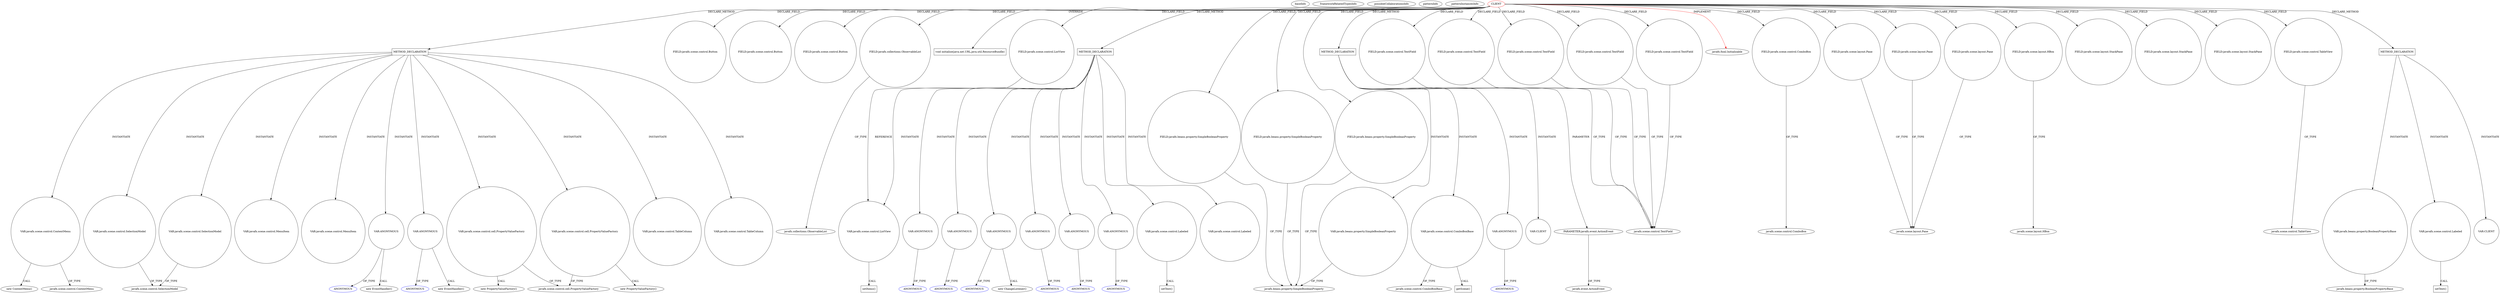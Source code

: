 digraph {
baseInfo[graphId=2695,category="pattern",isAnonymous=false,possibleRelation=false]
frameworkRelatedTypesInfo[0="javafx.fxml.Initializable"]
possibleCollaborationsInfo[]
patternInfo[frequency=2.0,patternRootClient=0]
patternInstancesInfo[0="hock323-eventManager~/hock323-eventManager/EventManager-master/src/eventManager/controller/pokerTournament/TournamentController.java~TournamentController~3009",1="hock323-eventManager~/hock323-eventManager/EventManager-master/src/eventManager/controller/pokerTournament/PrizesController.java~PrizesController~2951"]
934[label="new ContextMenu()",vertexType="CONSTRUCTOR_CALL",isFrameworkType=false]
935[label="VAR:javafx.scene.control.ContextMenu",vertexType="VARIABLE_EXPRESION",isFrameworkType=false,shape=circle]
897[label="METHOD_DECLARATION",vertexType="CLIENT_METHOD_DECLARATION",isFrameworkType=false,shape=box]
0[label="CLIENT",vertexType="ROOT_CLIENT_CLASS_DECLARATION",isFrameworkType=false,color=red]
8[label="FIELD:javafx.scene.control.Button",vertexType="FIELD_DECLARATION",isFrameworkType=false,shape=circle]
142[label="FIELD:javafx.scene.control.Button",vertexType="FIELD_DECLARATION",isFrameworkType=false,shape=circle]
4[label="FIELD:javafx.scene.control.Button",vertexType="FIELD_DECLARATION",isFrameworkType=false,shape=circle]
146[label="FIELD:javafx.collections.ObservableList",vertexType="FIELD_DECLARATION",isFrameworkType=false,shape=circle]
147[label="javafx.collections.ObservableList",vertexType="FRAMEWORK_INTERFACE_TYPE",isFrameworkType=false]
924[label="VAR:javafx.scene.control.SelectionModel",vertexType="VARIABLE_EXPRESION",isFrameworkType=false,shape=circle]
269[label="javafx.scene.control.SelectionModel",vertexType="FRAMEWORK_CLASS_TYPE",isFrameworkType=false]
929[label="VAR:javafx.scene.control.SelectionModel",vertexType="VARIABLE_EXPRESION",isFrameworkType=false,shape=circle]
152[label="void initialize(java.net.URL,java.util.ResourceBundle)",vertexType="OVERRIDING_METHOD_DECLARATION",isFrameworkType=false,shape=box]
2[label="FIELD:javafx.scene.control.ListView",vertexType="FIELD_DECLARATION",isFrameworkType=false,shape=circle]
942[label="VAR:javafx.scene.control.MenuItem",vertexType="VARIABLE_EXPRESION",isFrameworkType=false,shape=circle]
938[label="VAR:javafx.scene.control.MenuItem",vertexType="VARIABLE_EXPRESION",isFrameworkType=false,shape=circle]
38[label="FIELD:javafx.beans.property.SimpleBooleanProperty",vertexType="FIELD_DECLARATION",isFrameworkType=false,shape=circle]
46[label="FIELD:javafx.beans.property.SimpleBooleanProperty",vertexType="FIELD_DECLARATION",isFrameworkType=false,shape=circle]
36[label="FIELD:javafx.beans.property.SimpleBooleanProperty",vertexType="FIELD_DECLARATION",isFrameworkType=false,shape=circle]
12[label="FIELD:javafx.scene.control.TextField",vertexType="FIELD_DECLARATION",isFrameworkType=false,shape=circle]
83[label="FIELD:javafx.scene.control.TextField",vertexType="FIELD_DECLARATION",isFrameworkType=false,shape=circle]
130[label="FIELD:javafx.scene.control.TextField",vertexType="FIELD_DECLARATION",isFrameworkType=false,shape=circle]
6[label="FIELD:javafx.scene.control.TextField",vertexType="FIELD_DECLARATION",isFrameworkType=false,shape=circle]
67[label="FIELD:javafx.scene.control.TextField",vertexType="FIELD_DECLARATION",isFrameworkType=false,shape=circle]
946[label="VAR:ANONYMOUS",vertexType="VARIABLE_EXPRESION",isFrameworkType=false,shape=circle]
918[label="VAR:ANONYMOUS",vertexType="VARIABLE_EXPRESION",isFrameworkType=false,shape=circle]
1[label="javafx.fxml.Initializable",vertexType="FRAMEWORK_INTERFACE_TYPE",isFrameworkType=false]
110[label="FIELD:javafx.scene.control.ComboBox",vertexType="FIELD_DECLARATION",isFrameworkType=false,shape=circle]
111[label="javafx.scene.control.ComboBox",vertexType="FRAMEWORK_CLASS_TYPE",isFrameworkType=false]
40[label="FIELD:javafx.scene.layout.Pane",vertexType="FIELD_DECLARATION",isFrameworkType=false,shape=circle]
41[label="javafx.scene.layout.Pane",vertexType="FRAMEWORK_CLASS_TYPE",isFrameworkType=false]
120[label="FIELD:javafx.scene.layout.Pane",vertexType="FIELD_DECLARATION",isFrameworkType=false,shape=circle]
126[label="FIELD:javafx.scene.layout.Pane",vertexType="FIELD_DECLARATION",isFrameworkType=false,shape=circle]
104[label="FIELD:javafx.scene.layout.HBox",vertexType="FIELD_DECLARATION",isFrameworkType=false,shape=circle]
17[label="javafx.scene.layout.HBox",vertexType="FRAMEWORK_CLASS_TYPE",isFrameworkType=false]
7[label="javafx.scene.control.TextField",vertexType="FRAMEWORK_CLASS_TYPE",isFrameworkType=false]
87[label="FIELD:javafx.scene.layout.StackPane",vertexType="FIELD_DECLARATION",isFrameworkType=false,shape=circle]
136[label="FIELD:javafx.scene.layout.StackPane",vertexType="FIELD_DECLARATION",isFrameworkType=false,shape=circle]
42[label="FIELD:javafx.scene.layout.StackPane",vertexType="FIELD_DECLARATION",isFrameworkType=false,shape=circle]
150[label="FIELD:javafx.scene.control.TableView",vertexType="FIELD_DECLARATION",isFrameworkType=false,shape=circle]
865[label="METHOD_DECLARATION",vertexType="CLIENT_METHOD_DECLARATION",isFrameworkType=false,shape=box]
868[label="VAR:javafx.scene.control.ComboBoxBase",vertexType="VARIABLE_EXPRESION",isFrameworkType=false,shape=circle]
888[label="VAR:ANONYMOUS",vertexType="VARIABLE_EXPRESION",isFrameworkType=false,shape=circle]
870[label="javafx.scene.control.ComboBoxBase",vertexType="FRAMEWORK_CLASS_TYPE",isFrameworkType=false]
874[label="VAR:javafx.beans.property.SimpleBooleanProperty",vertexType="VARIABLE_EXPRESION",isFrameworkType=false,shape=circle]
594[label="METHOD_DECLARATION",vertexType="CLIENT_METHOD_DECLARATION",isFrameworkType=false,shape=box]
625[label="VAR:javafx.beans.property.BooleanPropertyBase",vertexType="VARIABLE_EXPRESION",isFrameworkType=false,shape=circle]
911[label="VAR:javafx.scene.control.cell.PropertyValueFactory",vertexType="VARIABLE_EXPRESION",isFrameworkType=false,shape=circle]
910[label="new PropertyValueFactory()",vertexType="CONSTRUCTOR_CALL",isFrameworkType=false]
905[label="VAR:javafx.scene.control.cell.PropertyValueFactory",vertexType="VARIABLE_EXPRESION",isFrameworkType=false,shape=circle]
904[label="new PropertyValueFactory()",vertexType="CONSTRUCTOR_CALL",isFrameworkType=false]
617[label="VAR:javafx.scene.control.Labeled",vertexType="VARIABLE_EXPRESION",isFrameworkType=false,shape=circle]
618[label="setText()",vertexType="INSIDE_CALL",isFrameworkType=false,shape=box]
901[label="VAR:javafx.scene.control.TableColumn",vertexType="VARIABLE_EXPRESION",isFrameworkType=false,shape=circle]
907[label="VAR:javafx.scene.control.TableColumn",vertexType="VARIABLE_EXPRESION",isFrameworkType=false,shape=circle]
439[label="METHOD_DECLARATION",vertexType="CLIENT_METHOD_DECLARATION",isFrameworkType=false,shape=box]
518[label="VAR:ANONYMOUS",vertexType="VARIABLE_EXPRESION",isFrameworkType=false,shape=circle]
560[label="VAR:ANONYMOUS",vertexType="VARIABLE_EXPRESION",isFrameworkType=false,shape=circle]
540[label="VAR:ANONYMOUS",vertexType="VARIABLE_EXPRESION",isFrameworkType=false,shape=circle]
550[label="VAR:ANONYMOUS",vertexType="VARIABLE_EXPRESION",isFrameworkType=false,shape=circle]
503[label="VAR:ANONYMOUS",vertexType="VARIABLE_EXPRESION",isFrameworkType=false,shape=circle]
530[label="VAR:ANONYMOUS",vertexType="VARIABLE_EXPRESION",isFrameworkType=false,shape=circle]
446[label="VAR:javafx.scene.control.Labeled",vertexType="VARIABLE_EXPRESION",isFrameworkType=false,shape=circle]
447[label="setText()",vertexType="INSIDE_CALL",isFrameworkType=false,shape=box]
458[label="VAR:javafx.scene.control.Labeled",vertexType="VARIABLE_EXPRESION",isFrameworkType=false,shape=circle]
936[label="javafx.scene.control.ContextMenu",vertexType="FRAMEWORK_CLASS_TYPE",isFrameworkType=false]
884[label="getScene()",vertexType="INSIDE_CALL",isFrameworkType=false,shape=box]
906[label="javafx.scene.control.cell.PropertyValueFactory",vertexType="FRAMEWORK_CLASS_TYPE",isFrameworkType=false]
182[label="javafx.beans.property.BooleanPropertyBase",vertexType="FRAMEWORK_CLASS_TYPE",isFrameworkType=false]
31[label="javafx.beans.property.SimpleBooleanProperty",vertexType="FRAMEWORK_CLASS_TYPE",isFrameworkType=false]
889[label="ANONYMOUS",vertexType="REFERENCE_ANONYMOUS_DECLARATION",isFrameworkType=false,color=blue]
541[label="ANONYMOUS",vertexType="REFERENCE_ANONYMOUS_DECLARATION",isFrameworkType=false,color=blue]
561[label="ANONYMOUS",vertexType="REFERENCE_ANONYMOUS_DECLARATION",isFrameworkType=false,color=blue]
519[label="ANONYMOUS",vertexType="REFERENCE_ANONYMOUS_DECLARATION",isFrameworkType=false,color=blue]
531[label="ANONYMOUS",vertexType="REFERENCE_ANONYMOUS_DECLARATION",isFrameworkType=false,color=blue]
551[label="ANONYMOUS",vertexType="REFERENCE_ANONYMOUS_DECLARATION",isFrameworkType=false,color=blue]
947[label="ANONYMOUS",vertexType="REFERENCE_ANONYMOUS_DECLARATION",isFrameworkType=false,color=blue]
504[label="ANONYMOUS",vertexType="REFERENCE_ANONYMOUS_DECLARATION",isFrameworkType=false,color=blue]
919[label="ANONYMOUS",vertexType="REFERENCE_ANONYMOUS_DECLARATION",isFrameworkType=false,color=blue]
917[label="new EventHandler()",vertexType="CONSTRUCTOR_CALL",isFrameworkType=false]
945[label="new EventHandler()",vertexType="CONSTRUCTOR_CALL",isFrameworkType=false]
151[label="javafx.scene.control.TableView",vertexType="FRAMEWORK_CLASS_TYPE",isFrameworkType=false]
461[label="VAR:javafx.scene.control.ListView",vertexType="VARIABLE_EXPRESION",isFrameworkType=false,shape=circle]
462[label="setItems()",vertexType="INSIDE_CALL",isFrameworkType=false,shape=box]
606[label="VAR:CLIENT",vertexType="VARIABLE_EXPRESION",isFrameworkType=false,shape=circle]
877[label="VAR:CLIENT",vertexType="VARIABLE_EXPRESION",isFrameworkType=false,shape=circle]
866[label="PARAMETER:javafx.event.ActionEvent",vertexType="PARAMETER_DECLARATION",isFrameworkType=false]
596[label="javafx.event.ActionEvent",vertexType="FRAMEWORK_CLASS_TYPE",isFrameworkType=false]
539[label="new ChangeListener()",vertexType="CONSTRUCTOR_CALL",isFrameworkType=false]
0->46[label="DECLARE_FIELD"]
865->877[label="INSTANTIATE"]
439->550[label="INSTANTIATE"]
46->31[label="OF_TYPE"]
0->8[label="DECLARE_FIELD"]
439->446[label="INSTANTIATE"]
439->503[label="INSTANTIATE"]
67->7[label="OF_TYPE"]
865->874[label="INSTANTIATE"]
911->906[label="OF_TYPE"]
865->868[label="INSTANTIATE"]
617->618[label="CALL"]
0->4[label="DECLARE_FIELD"]
0->130[label="DECLARE_FIELD"]
0->42[label="DECLARE_FIELD"]
911->910[label="CALL"]
594->625[label="INSTANTIATE"]
897->946[label="INSTANTIATE"]
130->7[label="OF_TYPE"]
897->935[label="INSTANTIATE"]
0->83[label="DECLARE_FIELD"]
897->905[label="INSTANTIATE"]
104->17[label="OF_TYPE"]
110->111[label="OF_TYPE"]
0->439[label="DECLARE_METHOD"]
83->7[label="OF_TYPE"]
146->147[label="OF_TYPE"]
6->7[label="OF_TYPE"]
865->866[label="PARAMETER"]
0->110[label="DECLARE_FIELD"]
0->2[label="DECLARE_FIELD"]
439->540[label="INSTANTIATE"]
0->104[label="DECLARE_FIELD"]
560->561[label="OF_TYPE"]
935->936[label="OF_TYPE"]
446->447[label="CALL"]
0->150[label="DECLARE_FIELD"]
439->560[label="INSTANTIATE"]
439->458[label="INSTANTIATE"]
0->67[label="DECLARE_FIELD"]
0->6[label="DECLARE_FIELD"]
12->7[label="OF_TYPE"]
905->904[label="CALL"]
530->531[label="OF_TYPE"]
866->596[label="OF_TYPE"]
38->31[label="OF_TYPE"]
897->911[label="INSTANTIATE"]
594->617[label="INSTANTIATE"]
594->606[label="INSTANTIATE"]
929->269[label="OF_TYPE"]
0->12[label="DECLARE_FIELD"]
897->918[label="INSTANTIATE"]
888->889[label="OF_TYPE"]
897->924[label="INSTANTIATE"]
897->901[label="INSTANTIATE"]
935->934[label="CALL"]
918->917[label="CALL"]
868->884[label="CALL"]
897->938[label="INSTANTIATE"]
0->36[label="DECLARE_FIELD"]
946->945[label="CALL"]
897->942[label="INSTANTIATE"]
461->462[label="CALL"]
540->541[label="OF_TYPE"]
946->947[label="OF_TYPE"]
897->929[label="INSTANTIATE"]
550->551[label="OF_TYPE"]
36->31[label="OF_TYPE"]
126->41[label="OF_TYPE"]
0->136[label="DECLARE_FIELD"]
40->41[label="OF_TYPE"]
0->1[label="IMPLEMENT",color=red]
0->126[label="DECLARE_FIELD"]
924->269[label="OF_TYPE"]
905->906[label="OF_TYPE"]
0->38[label="DECLARE_FIELD"]
0->120[label="DECLARE_FIELD"]
0->865[label="DECLARE_METHOD"]
0->152[label="OVERRIDE"]
0->146[label="DECLARE_FIELD"]
0->142[label="DECLARE_FIELD"]
868->870[label="OF_TYPE"]
0->897[label="DECLARE_METHOD"]
120->41[label="OF_TYPE"]
540->539[label="CALL"]
150->151[label="OF_TYPE"]
503->504[label="OF_TYPE"]
918->919[label="OF_TYPE"]
518->519[label="OF_TYPE"]
874->31[label="OF_TYPE"]
897->907[label="INSTANTIATE"]
0->40[label="DECLARE_FIELD"]
625->182[label="OF_TYPE"]
865->888[label="INSTANTIATE"]
439->461[label="INSTANTIATE"]
2->461[label="REFERENCE"]
0->87[label="DECLARE_FIELD"]
439->518[label="INSTANTIATE"]
439->530[label="INSTANTIATE"]
0->594[label="DECLARE_METHOD"]
}

